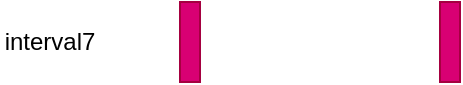 <mxfile version="14.6.13" type="device"><diagram id="o6mYbABNm1bR_K1H3hew" name="第 1 页"><mxGraphModel dx="716" dy="419" grid="1" gridSize="10" guides="1" tooltips="1" connect="1" arrows="1" fold="1" page="1" pageScale="1" pageWidth="827" pageHeight="1169" math="0" shadow="0"><root><mxCell id="0"/><mxCell id="1" parent="0"/><mxCell id="71CVmKg1E4HLbAEzG3k2-1" value="" style="rounded=0;whiteSpace=wrap;html=1;fillColor=#d80073;strokeColor=#A50040;fontColor=#ffffff;" vertex="1" parent="1"><mxGeometry x="240" y="160" width="10" height="40" as="geometry"/></mxCell><mxCell id="71CVmKg1E4HLbAEzG3k2-3" value="" style="rounded=0;whiteSpace=wrap;html=1;fillColor=#d80073;strokeColor=#A50040;fontColor=#ffffff;" vertex="1" parent="1"><mxGeometry x="370" y="160" width="10" height="40" as="geometry"/></mxCell><mxCell id="71CVmKg1E4HLbAEzG3k2-5" value="interval7" style="text;html=1;strokeColor=none;fillColor=none;align=center;verticalAlign=middle;whiteSpace=wrap;rounded=0;" vertex="1" parent="1"><mxGeometry x="150" y="170" width="50" height="20" as="geometry"/></mxCell></root></mxGraphModel></diagram></mxfile>